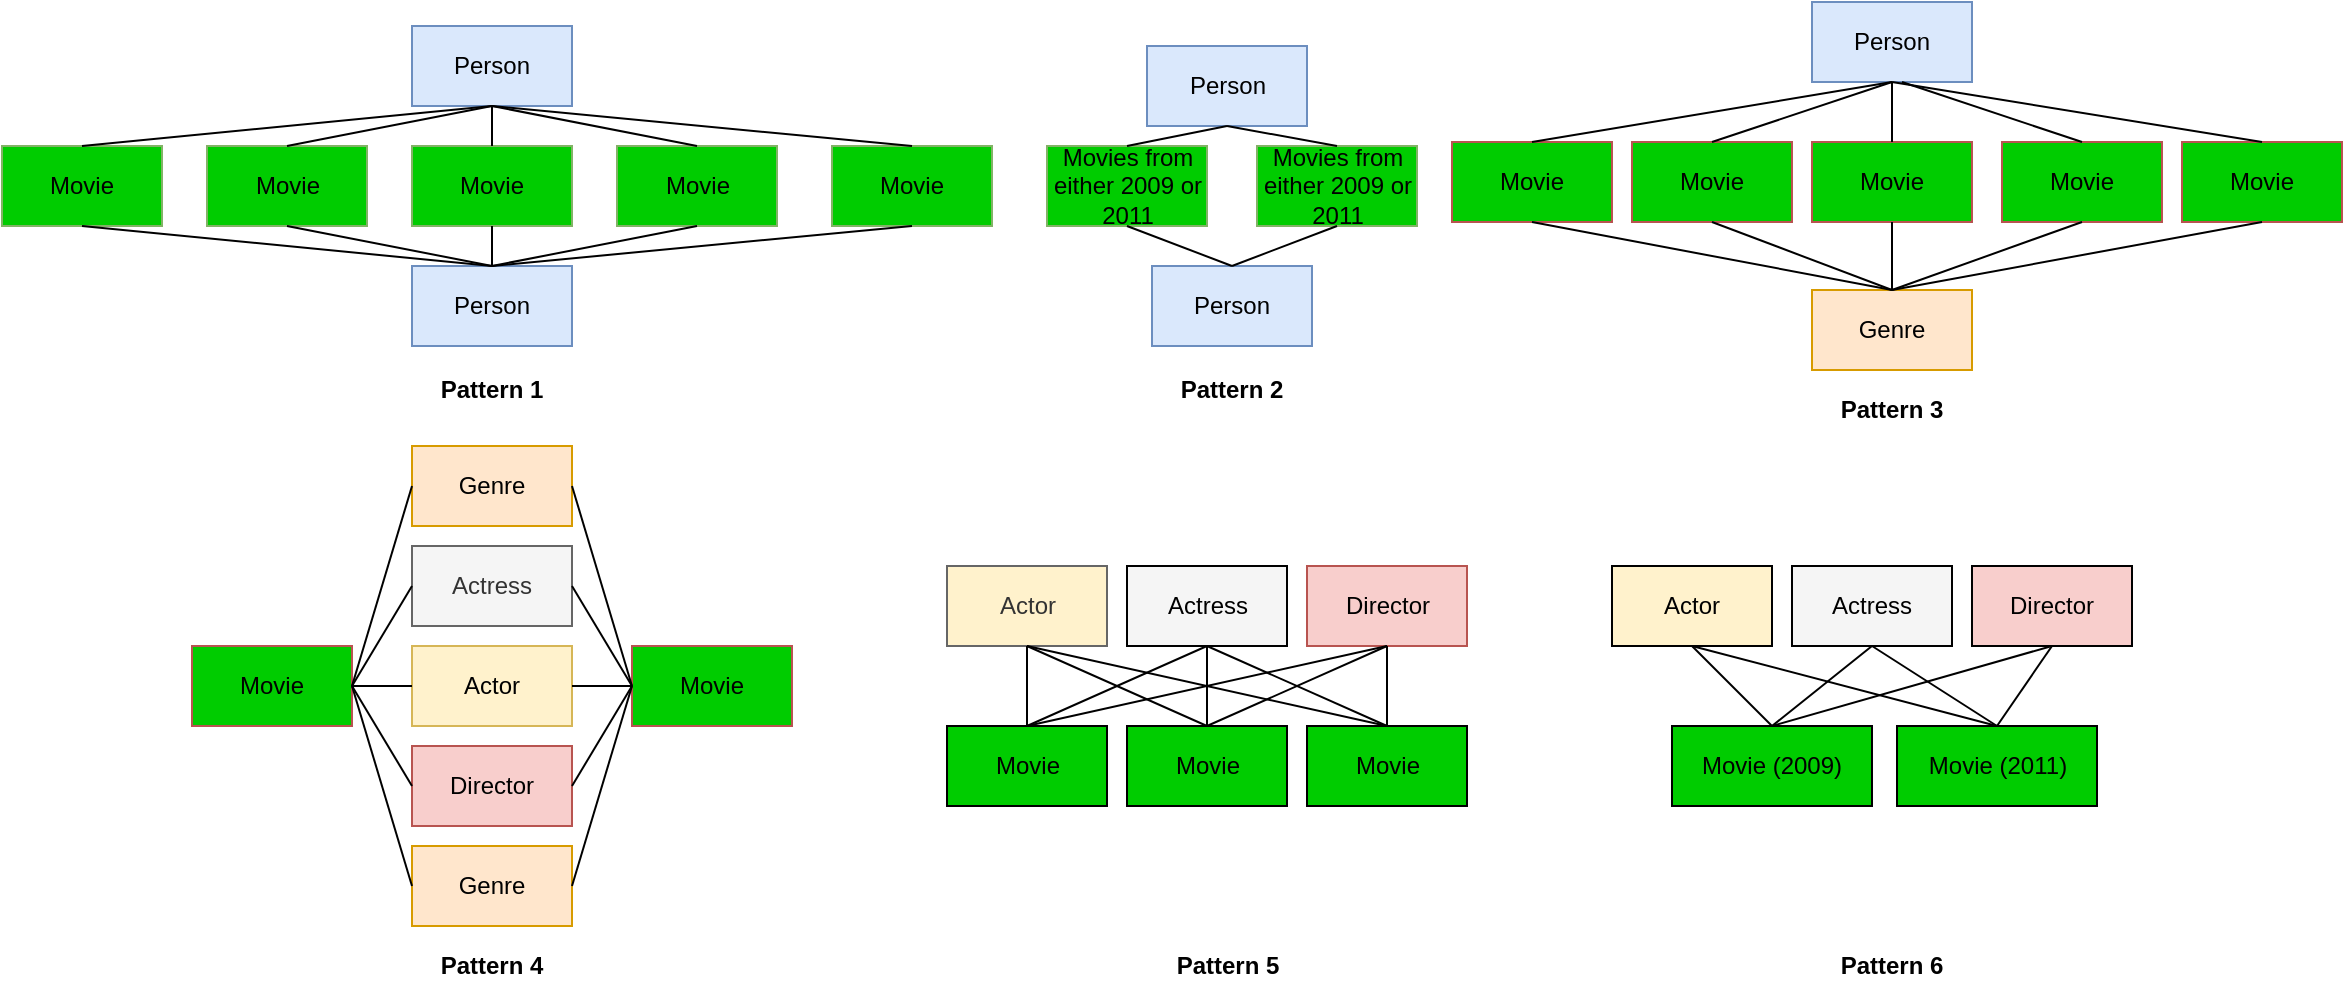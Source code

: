 <mxfile version="11.0.8" type="device"><diagram id="JEVwP3CwvgrfN8LWVRRA" name="Page-1"><mxGraphModel dx="1426" dy="907" grid="1" gridSize="10" guides="1" tooltips="1" connect="1" arrows="1" fold="1" page="1" pageScale="1" pageWidth="827" pageHeight="1169" math="0" shadow="0"><root><mxCell id="0"/><mxCell id="1" parent="0"/><mxCell id="YogZPpHndBT_Mr4LOFjp-1" value="Person" style="rounded=0;whiteSpace=wrap;html=1;fillColor=#dae8fc;strokeColor=#6c8ebf;" parent="1" vertex="1"><mxGeometry x="340" y="170" width="80" height="40" as="geometry"/></mxCell><mxCell id="YogZPpHndBT_Mr4LOFjp-2" value="Movie" style="rounded=0;whiteSpace=wrap;html=1;fillColor=#00CC00;strokeColor=#82b366;" parent="1" vertex="1"><mxGeometry x="340" y="110" width="80" height="40" as="geometry"/></mxCell><mxCell id="YogZPpHndBT_Mr4LOFjp-6" value="Person" style="rounded=0;whiteSpace=wrap;html=1;fillColor=#dae8fc;strokeColor=#6c8ebf;" parent="1" vertex="1"><mxGeometry x="707.5" y="60" width="80" height="40" as="geometry"/></mxCell><mxCell id="YogZPpHndBT_Mr4LOFjp-7" value="Person" style="rounded=0;whiteSpace=wrap;html=1;fillColor=#dae8fc;strokeColor=#6c8ebf;" parent="1" vertex="1"><mxGeometry x="710" y="170" width="80" height="40" as="geometry"/></mxCell><mxCell id="YogZPpHndBT_Mr4LOFjp-8" value="Movies from either 2009 or 2011" style="rounded=0;whiteSpace=wrap;html=1;fillColor=#00CC00;strokeColor=#82b366;" parent="1" vertex="1"><mxGeometry x="762.5" y="110" width="80" height="40" as="geometry"/></mxCell><mxCell id="YogZPpHndBT_Mr4LOFjp-11" value="Person" style="rounded=0;whiteSpace=wrap;html=1;fillColor=#dae8fc;strokeColor=#6c8ebf;" parent="1" vertex="1"><mxGeometry x="1040" y="38" width="80" height="40" as="geometry"/></mxCell><mxCell id="YogZPpHndBT_Mr4LOFjp-12" value="Movie" style="rounded=0;whiteSpace=wrap;html=1;fillColor=#00CC00;strokeColor=#b85450;" parent="1" vertex="1"><mxGeometry x="950" y="108" width="80" height="40" as="geometry"/></mxCell><mxCell id="YogZPpHndBT_Mr4LOFjp-13" value="Movie" style="rounded=0;whiteSpace=wrap;html=1;fillColor=#00CC00;strokeColor=#b85450;" parent="1" vertex="1"><mxGeometry x="860" y="108" width="80" height="40" as="geometry"/></mxCell><mxCell id="YogZPpHndBT_Mr4LOFjp-14" value="Movie" style="rounded=0;whiteSpace=wrap;html=1;fillColor=#00CC00;strokeColor=#b85450;" parent="1" vertex="1"><mxGeometry x="1040" y="108" width="80" height="40" as="geometry"/></mxCell><mxCell id="YogZPpHndBT_Mr4LOFjp-15" value="Movie" style="rounded=0;whiteSpace=wrap;html=1;fillColor=#00CC00;strokeColor=#b85450;" parent="1" vertex="1"><mxGeometry x="1135" y="108" width="80" height="40" as="geometry"/></mxCell><mxCell id="YogZPpHndBT_Mr4LOFjp-16" value="Movie" style="rounded=0;whiteSpace=wrap;html=1;fillColor=#00CC00;strokeColor=#b85450;" parent="1" vertex="1"><mxGeometry x="1225" y="108" width="80" height="40" as="geometry"/></mxCell><mxCell id="YogZPpHndBT_Mr4LOFjp-17" value="Genre" style="rounded=0;whiteSpace=wrap;html=1;fillColor=#ffe6cc;strokeColor=#d79b00;" parent="1" vertex="1"><mxGeometry x="1040" y="182" width="80" height="40" as="geometry"/></mxCell><mxCell id="YogZPpHndBT_Mr4LOFjp-28" value="Person" style="rounded=0;whiteSpace=wrap;html=1;fillColor=#dae8fc;strokeColor=#6c8ebf;" parent="1" vertex="1"><mxGeometry x="340" y="50" width="80" height="40" as="geometry"/></mxCell><mxCell id="YogZPpHndBT_Mr4LOFjp-34" value="Movie" style="rounded=0;whiteSpace=wrap;html=1;fillColor=#00CC00;strokeColor=#b85450;" parent="1" vertex="1"><mxGeometry x="230" y="360" width="80" height="40" as="geometry"/></mxCell><mxCell id="YogZPpHndBT_Mr4LOFjp-35" value="Genre" style="rounded=0;whiteSpace=wrap;html=1;fillColor=#ffe6cc;strokeColor=#d79b00;" parent="1" vertex="1"><mxGeometry x="340" y="260" width="80" height="40" as="geometry"/></mxCell><mxCell id="YogZPpHndBT_Mr4LOFjp-36" value="Actress" style="rounded=0;whiteSpace=wrap;html=1;fillColor=#f5f5f5;strokeColor=#666666;fontColor=#333333;" parent="1" vertex="1"><mxGeometry x="340" y="310" width="80" height="40" as="geometry"/></mxCell><mxCell id="YogZPpHndBT_Mr4LOFjp-37" value="Actor" style="rounded=0;whiteSpace=wrap;html=1;fillColor=#fff2cc;strokeColor=#d6b656;" parent="1" vertex="1"><mxGeometry x="340" y="360" width="80" height="40" as="geometry"/></mxCell><mxCell id="YogZPpHndBT_Mr4LOFjp-38" value="Director" style="rounded=0;whiteSpace=wrap;html=1;fillColor=#f8cecc;strokeColor=#b85450;" parent="1" vertex="1"><mxGeometry x="340" y="410" width="80" height="40" as="geometry"/></mxCell><mxCell id="YogZPpHndBT_Mr4LOFjp-39" value="Genre" style="rounded=0;whiteSpace=wrap;html=1;fillColor=#ffe6cc;strokeColor=#d79b00;" parent="1" vertex="1"><mxGeometry x="340" y="460" width="80" height="40" as="geometry"/></mxCell><mxCell id="YogZPpHndBT_Mr4LOFjp-40" value="Movie" style="rounded=0;whiteSpace=wrap;html=1;fillColor=#00CC00;strokeColor=#b85450;" parent="1" vertex="1"><mxGeometry x="450" y="360" width="80" height="40" as="geometry"/></mxCell><mxCell id="YogZPpHndBT_Mr4LOFjp-47" value="" style="endArrow=none;html=1;entryX=0.5;entryY=1;entryDx=0;entryDy=0;exitX=0.5;exitY=0;exitDx=0;exitDy=0;" parent="1" source="YogZPpHndBT_Mr4LOFjp-2" target="YogZPpHndBT_Mr4LOFjp-28" edge="1"><mxGeometry width="50" height="50" relative="1" as="geometry"><mxPoint x="180" y="330" as="sourcePoint"/><mxPoint x="230" y="280" as="targetPoint"/></mxGeometry></mxCell><mxCell id="YogZPpHndBT_Mr4LOFjp-53" value="" style="endArrow=none;html=1;exitX=0.5;exitY=0;exitDx=0;exitDy=0;entryX=0.5;entryY=1;entryDx=0;entryDy=0;" parent="1" source="YogZPpHndBT_Mr4LOFjp-8" target="YogZPpHndBT_Mr4LOFjp-6" edge="1"><mxGeometry width="50" height="50" relative="1" as="geometry"><mxPoint x="545" y="190" as="sourcePoint"/><mxPoint x="595" y="140" as="targetPoint"/></mxGeometry></mxCell><mxCell id="YogZPpHndBT_Mr4LOFjp-55" value="" style="endArrow=none;html=1;entryX=0.5;entryY=1;entryDx=0;entryDy=0;exitX=0.5;exitY=0;exitDx=0;exitDy=0;" parent="1" source="YogZPpHndBT_Mr4LOFjp-13" target="YogZPpHndBT_Mr4LOFjp-11" edge="1"><mxGeometry width="50" height="50" relative="1" as="geometry"><mxPoint x="720" y="328" as="sourcePoint"/><mxPoint x="770" y="278" as="targetPoint"/></mxGeometry></mxCell><mxCell id="YogZPpHndBT_Mr4LOFjp-56" value="" style="endArrow=none;html=1;entryX=0.5;entryY=1;entryDx=0;entryDy=0;exitX=0.5;exitY=0;exitDx=0;exitDy=0;" parent="1" source="YogZPpHndBT_Mr4LOFjp-12" target="YogZPpHndBT_Mr4LOFjp-11" edge="1"><mxGeometry width="50" height="50" relative="1" as="geometry"><mxPoint x="770" y="318" as="sourcePoint"/><mxPoint x="820" y="268" as="targetPoint"/></mxGeometry></mxCell><mxCell id="YogZPpHndBT_Mr4LOFjp-57" value="" style="endArrow=none;html=1;entryX=0.5;entryY=1;entryDx=0;entryDy=0;" parent="1" source="YogZPpHndBT_Mr4LOFjp-14" target="YogZPpHndBT_Mr4LOFjp-11" edge="1"><mxGeometry width="50" height="50" relative="1" as="geometry"><mxPoint x="830" y="308" as="sourcePoint"/><mxPoint x="880" y="258" as="targetPoint"/></mxGeometry></mxCell><mxCell id="YogZPpHndBT_Mr4LOFjp-58" value="" style="endArrow=none;html=1;exitX=0.5;exitY=0;exitDx=0;exitDy=0;" parent="1" source="YogZPpHndBT_Mr4LOFjp-15" edge="1"><mxGeometry width="50" height="50" relative="1" as="geometry"><mxPoint x="860" y="308" as="sourcePoint"/><mxPoint x="1085" y="78" as="targetPoint"/></mxGeometry></mxCell><mxCell id="YogZPpHndBT_Mr4LOFjp-59" value="" style="endArrow=none;html=1;entryX=0.5;entryY=1;entryDx=0;entryDy=0;exitX=0.5;exitY=0;exitDx=0;exitDy=0;" parent="1" source="YogZPpHndBT_Mr4LOFjp-16" target="YogZPpHndBT_Mr4LOFjp-11" edge="1"><mxGeometry width="50" height="50" relative="1" as="geometry"><mxPoint x="790" y="328" as="sourcePoint"/><mxPoint x="840" y="278" as="targetPoint"/></mxGeometry></mxCell><mxCell id="YogZPpHndBT_Mr4LOFjp-60" value="" style="endArrow=none;html=1;entryX=0.5;entryY=1;entryDx=0;entryDy=0;exitX=0.5;exitY=0;exitDx=0;exitDy=0;" parent="1" source="YogZPpHndBT_Mr4LOFjp-17" target="YogZPpHndBT_Mr4LOFjp-13" edge="1"><mxGeometry width="50" height="50" relative="1" as="geometry"><mxPoint x="810" y="368" as="sourcePoint"/><mxPoint x="860" y="318" as="targetPoint"/></mxGeometry></mxCell><mxCell id="YogZPpHndBT_Mr4LOFjp-61" value="" style="endArrow=none;html=1;entryX=0.5;entryY=1;entryDx=0;entryDy=0;exitX=0.5;exitY=0;exitDx=0;exitDy=0;" parent="1" source="YogZPpHndBT_Mr4LOFjp-17" target="YogZPpHndBT_Mr4LOFjp-12" edge="1"><mxGeometry width="50" height="50" relative="1" as="geometry"><mxPoint x="820" y="328" as="sourcePoint"/><mxPoint x="870" y="278" as="targetPoint"/></mxGeometry></mxCell><mxCell id="YogZPpHndBT_Mr4LOFjp-62" value="" style="endArrow=none;html=1;entryX=0.5;entryY=1;entryDx=0;entryDy=0;exitX=0.5;exitY=0;exitDx=0;exitDy=0;" parent="1" source="YogZPpHndBT_Mr4LOFjp-17" target="YogZPpHndBT_Mr4LOFjp-14" edge="1"><mxGeometry width="50" height="50" relative="1" as="geometry"><mxPoint x="1100" y="208" as="sourcePoint"/><mxPoint x="1140" y="168" as="targetPoint"/></mxGeometry></mxCell><mxCell id="YogZPpHndBT_Mr4LOFjp-63" value="" style="endArrow=none;html=1;exitX=0.5;exitY=1;exitDx=0;exitDy=0;entryX=0.5;entryY=0;entryDx=0;entryDy=0;" parent="1" source="YogZPpHndBT_Mr4LOFjp-15" target="YogZPpHndBT_Mr4LOFjp-17" edge="1"><mxGeometry width="50" height="50" relative="1" as="geometry"><mxPoint x="860" y="308" as="sourcePoint"/><mxPoint x="910" y="258" as="targetPoint"/></mxGeometry></mxCell><mxCell id="YogZPpHndBT_Mr4LOFjp-64" value="" style="endArrow=none;html=1;entryX=0.5;entryY=1;entryDx=0;entryDy=0;exitX=0.5;exitY=0;exitDx=0;exitDy=0;" parent="1" source="YogZPpHndBT_Mr4LOFjp-17" target="YogZPpHndBT_Mr4LOFjp-16" edge="1"><mxGeometry width="50" height="50" relative="1" as="geometry"><mxPoint x="1100" y="208" as="sourcePoint"/><mxPoint x="880" y="288" as="targetPoint"/></mxGeometry></mxCell><mxCell id="YogZPpHndBT_Mr4LOFjp-68" value="" style="endArrow=none;html=1;entryX=0;entryY=0.5;entryDx=0;entryDy=0;exitX=1;exitY=0.5;exitDx=0;exitDy=0;" parent="1" source="YogZPpHndBT_Mr4LOFjp-34" target="YogZPpHndBT_Mr4LOFjp-38" edge="1"><mxGeometry width="50" height="50" relative="1" as="geometry"><mxPoint x="280" y="560" as="sourcePoint"/><mxPoint x="330" y="510" as="targetPoint"/></mxGeometry></mxCell><mxCell id="YogZPpHndBT_Mr4LOFjp-69" value="" style="endArrow=none;html=1;entryX=0;entryY=0.5;entryDx=0;entryDy=0;exitX=1;exitY=0.5;exitDx=0;exitDy=0;" parent="1" source="YogZPpHndBT_Mr4LOFjp-34" target="YogZPpHndBT_Mr4LOFjp-39" edge="1"><mxGeometry width="50" height="50" relative="1" as="geometry"><mxPoint x="240" y="600" as="sourcePoint"/><mxPoint x="290" y="550" as="targetPoint"/></mxGeometry></mxCell><mxCell id="YogZPpHndBT_Mr4LOFjp-70" value="" style="endArrow=none;html=1;exitX=1;exitY=0.5;exitDx=0;exitDy=0;entryX=0;entryY=0.5;entryDx=0;entryDy=0;" parent="1" source="YogZPpHndBT_Mr4LOFjp-35" target="YogZPpHndBT_Mr4LOFjp-40" edge="1"><mxGeometry width="50" height="50" relative="1" as="geometry"><mxPoint x="560" y="290" as="sourcePoint"/><mxPoint x="610" y="240" as="targetPoint"/></mxGeometry></mxCell><mxCell id="YogZPpHndBT_Mr4LOFjp-71" value="" style="endArrow=none;html=1;exitX=1;exitY=0.5;exitDx=0;exitDy=0;entryX=0;entryY=0.5;entryDx=0;entryDy=0;" parent="1" source="YogZPpHndBT_Mr4LOFjp-36" target="YogZPpHndBT_Mr4LOFjp-40" edge="1"><mxGeometry width="50" height="50" relative="1" as="geometry"><mxPoint x="510" y="530" as="sourcePoint"/><mxPoint x="560" y="480" as="targetPoint"/></mxGeometry></mxCell><mxCell id="YogZPpHndBT_Mr4LOFjp-72" value="" style="endArrow=none;html=1;exitX=1;exitY=0.5;exitDx=0;exitDy=0;entryX=0;entryY=0.5;entryDx=0;entryDy=0;" parent="1" source="YogZPpHndBT_Mr4LOFjp-37" target="YogZPpHndBT_Mr4LOFjp-40" edge="1"><mxGeometry width="50" height="50" relative="1" as="geometry"><mxPoint x="560" y="530" as="sourcePoint"/><mxPoint x="610" y="480" as="targetPoint"/></mxGeometry></mxCell><mxCell id="YogZPpHndBT_Mr4LOFjp-73" value="" style="endArrow=none;html=1;exitX=1;exitY=0.5;exitDx=0;exitDy=0;entryX=0;entryY=0.5;entryDx=0;entryDy=0;" parent="1" source="YogZPpHndBT_Mr4LOFjp-38" target="YogZPpHndBT_Mr4LOFjp-40" edge="1"><mxGeometry width="50" height="50" relative="1" as="geometry"><mxPoint x="500" y="520" as="sourcePoint"/><mxPoint x="550" y="470" as="targetPoint"/></mxGeometry></mxCell><mxCell id="YogZPpHndBT_Mr4LOFjp-74" value="" style="endArrow=none;html=1;exitX=1;exitY=0.5;exitDx=0;exitDy=0;entryX=0;entryY=0.5;entryDx=0;entryDy=0;" parent="1" source="YogZPpHndBT_Mr4LOFjp-39" target="YogZPpHndBT_Mr4LOFjp-40" edge="1"><mxGeometry width="50" height="50" relative="1" as="geometry"><mxPoint x="480" y="550" as="sourcePoint"/><mxPoint x="530" y="500" as="targetPoint"/></mxGeometry></mxCell><mxCell id="YogZPpHndBT_Mr4LOFjp-75" value="" style="endArrow=none;html=1;exitX=1;exitY=0.5;exitDx=0;exitDy=0;entryX=0;entryY=0.5;entryDx=0;entryDy=0;" parent="1" source="YogZPpHndBT_Mr4LOFjp-34" target="YogZPpHndBT_Mr4LOFjp-35" edge="1"><mxGeometry width="50" height="50" relative="1" as="geometry"><mxPoint x="200" y="300" as="sourcePoint"/><mxPoint x="250" y="250" as="targetPoint"/></mxGeometry></mxCell><mxCell id="YogZPpHndBT_Mr4LOFjp-76" value="" style="endArrow=none;html=1;exitX=1;exitY=0.5;exitDx=0;exitDy=0;entryX=0;entryY=0.5;entryDx=0;entryDy=0;" parent="1" source="YogZPpHndBT_Mr4LOFjp-34" target="YogZPpHndBT_Mr4LOFjp-36" edge="1"><mxGeometry width="50" height="50" relative="1" as="geometry"><mxPoint x="110" y="330" as="sourcePoint"/><mxPoint x="160" y="280" as="targetPoint"/></mxGeometry></mxCell><mxCell id="YogZPpHndBT_Mr4LOFjp-77" value="" style="endArrow=none;html=1;entryX=0;entryY=0.5;entryDx=0;entryDy=0;exitX=1;exitY=0.5;exitDx=0;exitDy=0;" parent="1" source="YogZPpHndBT_Mr4LOFjp-34" target="YogZPpHndBT_Mr4LOFjp-37" edge="1"><mxGeometry width="50" height="50" relative="1" as="geometry"><mxPoint x="290" y="380" as="sourcePoint"/><mxPoint x="130" y="310" as="targetPoint"/></mxGeometry></mxCell><mxCell id="YogZPpHndBT_Mr4LOFjp-78" value="Actor" style="rounded=0;whiteSpace=wrap;html=1;fillColor=#FFF2CC;strokeColor=#666666;fontColor=#333333;" parent="1" vertex="1"><mxGeometry x="607.5" y="320" width="80" height="40" as="geometry"/></mxCell><mxCell id="YogZPpHndBT_Mr4LOFjp-79" value="Actress" style="rounded=0;whiteSpace=wrap;html=1;fillColor=#F5F5F5;strokeColor=#000000;" parent="1" vertex="1"><mxGeometry x="697.5" y="320" width="80" height="40" as="geometry"/></mxCell><mxCell id="YogZPpHndBT_Mr4LOFjp-80" value="Director" style="rounded=0;whiteSpace=wrap;html=1;fillColor=#f8cecc;strokeColor=#b85450;" parent="1" vertex="1"><mxGeometry x="787.5" y="320" width="80" height="40" as="geometry"/></mxCell><mxCell id="YogZPpHndBT_Mr4LOFjp-81" value="Movie" style="rounded=0;whiteSpace=wrap;html=1;fillColor=#00CC00;" parent="1" vertex="1"><mxGeometry x="607.5" y="400" width="80" height="40" as="geometry"/></mxCell><mxCell id="YogZPpHndBT_Mr4LOFjp-82" value="Movie" style="rounded=0;whiteSpace=wrap;html=1;gradientColor=none;fillColor=#00CC00;" parent="1" vertex="1"><mxGeometry x="697.5" y="400" width="80" height="40" as="geometry"/></mxCell><mxCell id="YogZPpHndBT_Mr4LOFjp-83" value="Movie" style="rounded=0;whiteSpace=wrap;html=1;fillColor=#00CC00;" parent="1" vertex="1"><mxGeometry x="787.5" y="400" width="80" height="40" as="geometry"/></mxCell><mxCell id="YogZPpHndBT_Mr4LOFjp-84" value="" style="endArrow=none;html=1;exitX=0.5;exitY=1;exitDx=0;exitDy=0;entryX=0.5;entryY=0;entryDx=0;entryDy=0;" parent="1" source="YogZPpHndBT_Mr4LOFjp-78" target="YogZPpHndBT_Mr4LOFjp-81" edge="1"><mxGeometry width="50" height="50" relative="1" as="geometry"><mxPoint x="647.5" y="500" as="sourcePoint"/><mxPoint x="697.5" y="450" as="targetPoint"/></mxGeometry></mxCell><mxCell id="YogZPpHndBT_Mr4LOFjp-85" value="" style="endArrow=none;html=1;exitX=0.5;exitY=1;exitDx=0;exitDy=0;entryX=0.5;entryY=0;entryDx=0;entryDy=0;" parent="1" source="YogZPpHndBT_Mr4LOFjp-78" target="YogZPpHndBT_Mr4LOFjp-82" edge="1"><mxGeometry width="50" height="50" relative="1" as="geometry"><mxPoint x="697.5" y="580" as="sourcePoint"/><mxPoint x="747.5" y="530" as="targetPoint"/></mxGeometry></mxCell><mxCell id="YogZPpHndBT_Mr4LOFjp-86" value="" style="endArrow=none;html=1;exitX=0.5;exitY=1;exitDx=0;exitDy=0;entryX=0.5;entryY=0;entryDx=0;entryDy=0;" parent="1" source="YogZPpHndBT_Mr4LOFjp-78" target="YogZPpHndBT_Mr4LOFjp-83" edge="1"><mxGeometry width="50" height="50" relative="1" as="geometry"><mxPoint x="677.5" y="540" as="sourcePoint"/><mxPoint x="727.5" y="490" as="targetPoint"/></mxGeometry></mxCell><mxCell id="YogZPpHndBT_Mr4LOFjp-87" value="" style="endArrow=none;html=1;exitX=0.5;exitY=1;exitDx=0;exitDy=0;entryX=0.5;entryY=0;entryDx=0;entryDy=0;" parent="1" source="YogZPpHndBT_Mr4LOFjp-79" target="YogZPpHndBT_Mr4LOFjp-82" edge="1"><mxGeometry width="50" height="50" relative="1" as="geometry"><mxPoint x="677.5" y="540" as="sourcePoint"/><mxPoint x="727.5" y="490" as="targetPoint"/></mxGeometry></mxCell><mxCell id="YogZPpHndBT_Mr4LOFjp-88" value="" style="endArrow=none;html=1;exitX=0.5;exitY=1;exitDx=0;exitDy=0;entryX=0.5;entryY=0;entryDx=0;entryDy=0;" parent="1" source="YogZPpHndBT_Mr4LOFjp-79" target="YogZPpHndBT_Mr4LOFjp-81" edge="1"><mxGeometry width="50" height="50" relative="1" as="geometry"><mxPoint x="647.5" y="540" as="sourcePoint"/><mxPoint x="697.5" y="490" as="targetPoint"/></mxGeometry></mxCell><mxCell id="YogZPpHndBT_Mr4LOFjp-89" value="" style="endArrow=none;html=1;exitX=0.5;exitY=1;exitDx=0;exitDy=0;entryX=0.5;entryY=0;entryDx=0;entryDy=0;" parent="1" source="YogZPpHndBT_Mr4LOFjp-79" target="YogZPpHndBT_Mr4LOFjp-83" edge="1"><mxGeometry width="50" height="50" relative="1" as="geometry"><mxPoint x="707.5" y="520" as="sourcePoint"/><mxPoint x="757.5" y="470" as="targetPoint"/></mxGeometry></mxCell><mxCell id="YogZPpHndBT_Mr4LOFjp-90" value="" style="endArrow=none;html=1;exitX=0.5;exitY=1;exitDx=0;exitDy=0;entryX=0.5;entryY=0;entryDx=0;entryDy=0;" parent="1" source="YogZPpHndBT_Mr4LOFjp-80" target="YogZPpHndBT_Mr4LOFjp-81" edge="1"><mxGeometry width="50" height="50" relative="1" as="geometry"><mxPoint x="747.5" y="560" as="sourcePoint"/><mxPoint x="797.5" y="510" as="targetPoint"/></mxGeometry></mxCell><mxCell id="YogZPpHndBT_Mr4LOFjp-91" value="" style="endArrow=none;html=1;entryX=0.5;entryY=1;entryDx=0;entryDy=0;exitX=0.5;exitY=0;exitDx=0;exitDy=0;" parent="1" source="YogZPpHndBT_Mr4LOFjp-82" target="YogZPpHndBT_Mr4LOFjp-80" edge="1"><mxGeometry width="50" height="50" relative="1" as="geometry"><mxPoint x="787.5" y="540" as="sourcePoint"/><mxPoint x="837.5" y="490" as="targetPoint"/></mxGeometry></mxCell><mxCell id="YogZPpHndBT_Mr4LOFjp-92" value="" style="endArrow=none;html=1;" parent="1" source="YogZPpHndBT_Mr4LOFjp-83" edge="1"><mxGeometry width="50" height="50" relative="1" as="geometry"><mxPoint x="917.5" y="570" as="sourcePoint"/><mxPoint x="827.5" y="360" as="targetPoint"/></mxGeometry></mxCell><mxCell id="YogZPpHndBT_Mr4LOFjp-93" value="Actor" style="rounded=0;whiteSpace=wrap;html=1;fillColor=#FFF2CC;" parent="1" vertex="1"><mxGeometry x="940" y="320" width="80" height="40" as="geometry"/></mxCell><mxCell id="YogZPpHndBT_Mr4LOFjp-94" value="Actress" style="rounded=0;whiteSpace=wrap;html=1;fillColor=#F5F5F5;" parent="1" vertex="1"><mxGeometry x="1030" y="320" width="80" height="40" as="geometry"/></mxCell><mxCell id="YogZPpHndBT_Mr4LOFjp-95" value="Director" style="rounded=0;whiteSpace=wrap;html=1;fillColor=#F8CECC;" parent="1" vertex="1"><mxGeometry x="1120" y="320" width="80" height="40" as="geometry"/></mxCell><mxCell id="YogZPpHndBT_Mr4LOFjp-96" value="Movie (2009)" style="rounded=0;whiteSpace=wrap;html=1;fillColor=#00CC00;" parent="1" vertex="1"><mxGeometry x="970" y="400" width="100" height="40" as="geometry"/></mxCell><mxCell id="YogZPpHndBT_Mr4LOFjp-97" value="Movie (2011)" style="rounded=0;whiteSpace=wrap;html=1;fillColor=#00CC00;" parent="1" vertex="1"><mxGeometry x="1082.5" y="400" width="100" height="40" as="geometry"/></mxCell><mxCell id="YogZPpHndBT_Mr4LOFjp-99" value="" style="endArrow=none;html=1;exitX=0.5;exitY=1;exitDx=0;exitDy=0;entryX=0.5;entryY=0;entryDx=0;entryDy=0;" parent="1" source="YogZPpHndBT_Mr4LOFjp-93" target="YogZPpHndBT_Mr4LOFjp-96" edge="1"><mxGeometry width="50" height="50" relative="1" as="geometry"><mxPoint x="980" y="500" as="sourcePoint"/><mxPoint x="1030" y="450" as="targetPoint"/></mxGeometry></mxCell><mxCell id="YogZPpHndBT_Mr4LOFjp-100" value="" style="endArrow=none;html=1;exitX=0.5;exitY=1;exitDx=0;exitDy=0;entryX=0.5;entryY=0;entryDx=0;entryDy=0;" parent="1" source="YogZPpHndBT_Mr4LOFjp-93" target="YogZPpHndBT_Mr4LOFjp-97" edge="1"><mxGeometry width="50" height="50" relative="1" as="geometry"><mxPoint x="1030" y="580" as="sourcePoint"/><mxPoint x="1080" y="530" as="targetPoint"/></mxGeometry></mxCell><mxCell id="YogZPpHndBT_Mr4LOFjp-102" value="" style="endArrow=none;html=1;exitX=0.5;exitY=1;exitDx=0;exitDy=0;entryX=0.5;entryY=0;entryDx=0;entryDy=0;" parent="1" source="YogZPpHndBT_Mr4LOFjp-94" target="YogZPpHndBT_Mr4LOFjp-97" edge="1"><mxGeometry width="50" height="50" relative="1" as="geometry"><mxPoint x="1010" y="540" as="sourcePoint"/><mxPoint x="1060" y="490" as="targetPoint"/></mxGeometry></mxCell><mxCell id="YogZPpHndBT_Mr4LOFjp-103" value="" style="endArrow=none;html=1;exitX=0.5;exitY=1;exitDx=0;exitDy=0;entryX=0.5;entryY=0;entryDx=0;entryDy=0;" parent="1" source="YogZPpHndBT_Mr4LOFjp-94" target="YogZPpHndBT_Mr4LOFjp-96" edge="1"><mxGeometry width="50" height="50" relative="1" as="geometry"><mxPoint x="980" y="540" as="sourcePoint"/><mxPoint x="1030" y="490" as="targetPoint"/></mxGeometry></mxCell><mxCell id="YogZPpHndBT_Mr4LOFjp-105" value="" style="endArrow=none;html=1;exitX=0.5;exitY=1;exitDx=0;exitDy=0;entryX=0.5;entryY=0;entryDx=0;entryDy=0;" parent="1" source="YogZPpHndBT_Mr4LOFjp-95" target="YogZPpHndBT_Mr4LOFjp-96" edge="1"><mxGeometry width="50" height="50" relative="1" as="geometry"><mxPoint x="1080" y="560" as="sourcePoint"/><mxPoint x="1130" y="510" as="targetPoint"/></mxGeometry></mxCell><mxCell id="YogZPpHndBT_Mr4LOFjp-106" value="" style="endArrow=none;html=1;entryX=0.5;entryY=1;entryDx=0;entryDy=0;exitX=0.5;exitY=0;exitDx=0;exitDy=0;" parent="1" source="YogZPpHndBT_Mr4LOFjp-97" target="YogZPpHndBT_Mr4LOFjp-95" edge="1"><mxGeometry width="50" height="50" relative="1" as="geometry"><mxPoint x="1120" y="540" as="sourcePoint"/><mxPoint x="1170" y="490" as="targetPoint"/></mxGeometry></mxCell><mxCell id="YogZPpHndBT_Mr4LOFjp-110" value="Movie" style="rounded=0;whiteSpace=wrap;html=1;fillColor=#00CC00;strokeColor=#82b366;" parent="1" vertex="1"><mxGeometry x="237.5" y="110" width="80" height="40" as="geometry"/></mxCell><mxCell id="YogZPpHndBT_Mr4LOFjp-111" value="Movie" style="rounded=0;whiteSpace=wrap;html=1;fillColor=#00CC00;strokeColor=#82b366;" parent="1" vertex="1"><mxGeometry x="442.5" y="110" width="80" height="40" as="geometry"/></mxCell><mxCell id="YogZPpHndBT_Mr4LOFjp-112" value="Movie" style="rounded=0;whiteSpace=wrap;html=1;fillColor=#00CC00;strokeColor=#82b366;" parent="1" vertex="1"><mxGeometry x="550" y="110" width="80" height="40" as="geometry"/></mxCell><mxCell id="YogZPpHndBT_Mr4LOFjp-113" value="Movie" style="rounded=0;whiteSpace=wrap;html=1;fillColor=#00CC00;strokeColor=#82b366;" parent="1" vertex="1"><mxGeometry x="135" y="110" width="80" height="40" as="geometry"/></mxCell><mxCell id="YogZPpHndBT_Mr4LOFjp-114" value="" style="endArrow=none;html=1;entryX=0.5;entryY=1;entryDx=0;entryDy=0;exitX=0.5;exitY=0;exitDx=0;exitDy=0;" parent="1" source="YogZPpHndBT_Mr4LOFjp-1" target="YogZPpHndBT_Mr4LOFjp-2" edge="1"><mxGeometry width="50" height="50" relative="1" as="geometry"><mxPoint x="270" y="240" as="sourcePoint"/><mxPoint x="320" y="190" as="targetPoint"/></mxGeometry></mxCell><mxCell id="YogZPpHndBT_Mr4LOFjp-115" value="" style="endArrow=none;html=1;entryX=0.5;entryY=1;entryDx=0;entryDy=0;exitX=0.5;exitY=0;exitDx=0;exitDy=0;" parent="1" source="YogZPpHndBT_Mr4LOFjp-1" target="YogZPpHndBT_Mr4LOFjp-113" edge="1"><mxGeometry width="50" height="50" relative="1" as="geometry"><mxPoint x="170" y="270" as="sourcePoint"/><mxPoint x="220" y="220" as="targetPoint"/></mxGeometry></mxCell><mxCell id="YogZPpHndBT_Mr4LOFjp-116" value="" style="endArrow=none;html=1;entryX=0.5;entryY=1;entryDx=0;entryDy=0;" parent="1" target="YogZPpHndBT_Mr4LOFjp-110" edge="1"><mxGeometry width="50" height="50" relative="1" as="geometry"><mxPoint x="380" y="170" as="sourcePoint"/><mxPoint x="240" y="260" as="targetPoint"/></mxGeometry></mxCell><mxCell id="YogZPpHndBT_Mr4LOFjp-117" value="" style="endArrow=none;html=1;entryX=0.5;entryY=1;entryDx=0;entryDy=0;exitX=0.5;exitY=0;exitDx=0;exitDy=0;" parent="1" source="YogZPpHndBT_Mr4LOFjp-1" target="YogZPpHndBT_Mr4LOFjp-111" edge="1"><mxGeometry width="50" height="50" relative="1" as="geometry"><mxPoint x="620" y="260" as="sourcePoint"/><mxPoint x="670" y="210" as="targetPoint"/></mxGeometry></mxCell><mxCell id="YogZPpHndBT_Mr4LOFjp-118" value="" style="endArrow=none;html=1;entryX=0.5;entryY=1;entryDx=0;entryDy=0;" parent="1" target="YogZPpHndBT_Mr4LOFjp-112" edge="1"><mxGeometry width="50" height="50" relative="1" as="geometry"><mxPoint x="380" y="170" as="sourcePoint"/><mxPoint x="650" y="220" as="targetPoint"/></mxGeometry></mxCell><mxCell id="YogZPpHndBT_Mr4LOFjp-119" value="" style="endArrow=none;html=1;entryX=0.5;entryY=1;entryDx=0;entryDy=0;exitX=0.5;exitY=0;exitDx=0;exitDy=0;" parent="1" source="YogZPpHndBT_Mr4LOFjp-113" target="YogZPpHndBT_Mr4LOFjp-28" edge="1"><mxGeometry width="50" height="50" relative="1" as="geometry"><mxPoint x="150" y="280" as="sourcePoint"/><mxPoint x="200" y="230" as="targetPoint"/></mxGeometry></mxCell><mxCell id="YogZPpHndBT_Mr4LOFjp-120" value="" style="endArrow=none;html=1;entryX=0.5;entryY=1;entryDx=0;entryDy=0;exitX=0.5;exitY=0;exitDx=0;exitDy=0;" parent="1" source="YogZPpHndBT_Mr4LOFjp-110" target="YogZPpHndBT_Mr4LOFjp-28" edge="1"><mxGeometry width="50" height="50" relative="1" as="geometry"><mxPoint x="180" y="260" as="sourcePoint"/><mxPoint x="230" y="210" as="targetPoint"/></mxGeometry></mxCell><mxCell id="YogZPpHndBT_Mr4LOFjp-121" value="" style="endArrow=none;html=1;exitX=0.5;exitY=1;exitDx=0;exitDy=0;entryX=0.5;entryY=0;entryDx=0;entryDy=0;" parent="1" source="YogZPpHndBT_Mr4LOFjp-28" target="YogZPpHndBT_Mr4LOFjp-111" edge="1"><mxGeometry width="50" height="50" relative="1" as="geometry"><mxPoint x="630" y="250" as="sourcePoint"/><mxPoint x="680" y="200" as="targetPoint"/></mxGeometry></mxCell><mxCell id="YogZPpHndBT_Mr4LOFjp-122" value="" style="endArrow=none;html=1;entryX=0.5;entryY=0;entryDx=0;entryDy=0;" parent="1" target="YogZPpHndBT_Mr4LOFjp-112" edge="1"><mxGeometry width="50" height="50" relative="1" as="geometry"><mxPoint x="380" y="90" as="sourcePoint"/><mxPoint x="560" y="240" as="targetPoint"/></mxGeometry></mxCell><mxCell id="YogZPpHndBT_Mr4LOFjp-123" value="Movies from either 2009 or 2011" style="rounded=0;whiteSpace=wrap;html=1;fillColor=#00CC00;strokeColor=#82b366;" parent="1" vertex="1"><mxGeometry x="657.5" y="110" width="80" height="40" as="geometry"/></mxCell><mxCell id="YogZPpHndBT_Mr4LOFjp-125" value="" style="endArrow=none;html=1;entryX=0.5;entryY=1;entryDx=0;entryDy=0;exitX=0.5;exitY=0;exitDx=0;exitDy=0;" parent="1" source="YogZPpHndBT_Mr4LOFjp-123" target="YogZPpHndBT_Mr4LOFjp-6" edge="1"><mxGeometry width="50" height="50" relative="1" as="geometry"><mxPoint x="570" y="180" as="sourcePoint"/><mxPoint x="620" y="130" as="targetPoint"/></mxGeometry></mxCell><mxCell id="YogZPpHndBT_Mr4LOFjp-126" value="" style="endArrow=none;html=1;entryX=0.5;entryY=1;entryDx=0;entryDy=0;exitX=0.5;exitY=0;exitDx=0;exitDy=0;" parent="1" source="YogZPpHndBT_Mr4LOFjp-7" target="YogZPpHndBT_Mr4LOFjp-123" edge="1"><mxGeometry width="50" height="50" relative="1" as="geometry"><mxPoint x="560" y="200" as="sourcePoint"/><mxPoint x="610" y="150" as="targetPoint"/></mxGeometry></mxCell><mxCell id="YogZPpHndBT_Mr4LOFjp-127" value="" style="endArrow=none;html=1;entryX=0.5;entryY=1;entryDx=0;entryDy=0;" parent="1" target="YogZPpHndBT_Mr4LOFjp-8" edge="1"><mxGeometry width="50" height="50" relative="1" as="geometry"><mxPoint x="750" y="170" as="sourcePoint"/><mxPoint x="650" y="170" as="targetPoint"/></mxGeometry></mxCell><mxCell id="PWTnZI8ZzwYU-xDoRgT6-1" value="&lt;b&gt;Pattern 1&lt;/b&gt;" style="text;html=1;strokeColor=none;fillColor=none;align=center;verticalAlign=middle;whiteSpace=wrap;rounded=0;" parent="1" vertex="1"><mxGeometry x="350" y="222" width="60" height="20" as="geometry"/></mxCell><mxCell id="PWTnZI8ZzwYU-xDoRgT6-2" value="&lt;b&gt;Pattern 2&lt;/b&gt;" style="text;html=1;strokeColor=none;fillColor=none;align=center;verticalAlign=middle;whiteSpace=wrap;rounded=0;" parent="1" vertex="1"><mxGeometry x="720" y="222" width="60" height="20" as="geometry"/></mxCell><mxCell id="PWTnZI8ZzwYU-xDoRgT6-3" value="&lt;b&gt;Pattern 3&lt;/b&gt;" style="text;html=1;strokeColor=none;fillColor=none;align=center;verticalAlign=middle;whiteSpace=wrap;rounded=0;" parent="1" vertex="1"><mxGeometry x="1050" y="232" width="60" height="20" as="geometry"/></mxCell><mxCell id="PWTnZI8ZzwYU-xDoRgT6-4" value="&lt;b&gt;Pattern 4&lt;/b&gt;" style="text;html=1;strokeColor=none;fillColor=none;align=center;verticalAlign=middle;whiteSpace=wrap;rounded=0;" parent="1" vertex="1"><mxGeometry x="350" y="510" width="60" height="20" as="geometry"/></mxCell><mxCell id="PWTnZI8ZzwYU-xDoRgT6-5" value="&lt;b&gt;Pattern 5&lt;/b&gt;" style="text;html=1;strokeColor=none;fillColor=none;align=center;verticalAlign=middle;whiteSpace=wrap;rounded=0;" parent="1" vertex="1"><mxGeometry x="717.5" y="510" width="60" height="20" as="geometry"/></mxCell><mxCell id="PWTnZI8ZzwYU-xDoRgT6-6" value="&lt;b&gt;Pattern 6&lt;/b&gt;" style="text;html=1;strokeColor=none;fillColor=none;align=center;verticalAlign=middle;whiteSpace=wrap;rounded=0;" parent="1" vertex="1"><mxGeometry x="1050" y="510" width="60" height="20" as="geometry"/></mxCell></root></mxGraphModel></diagram></mxfile>